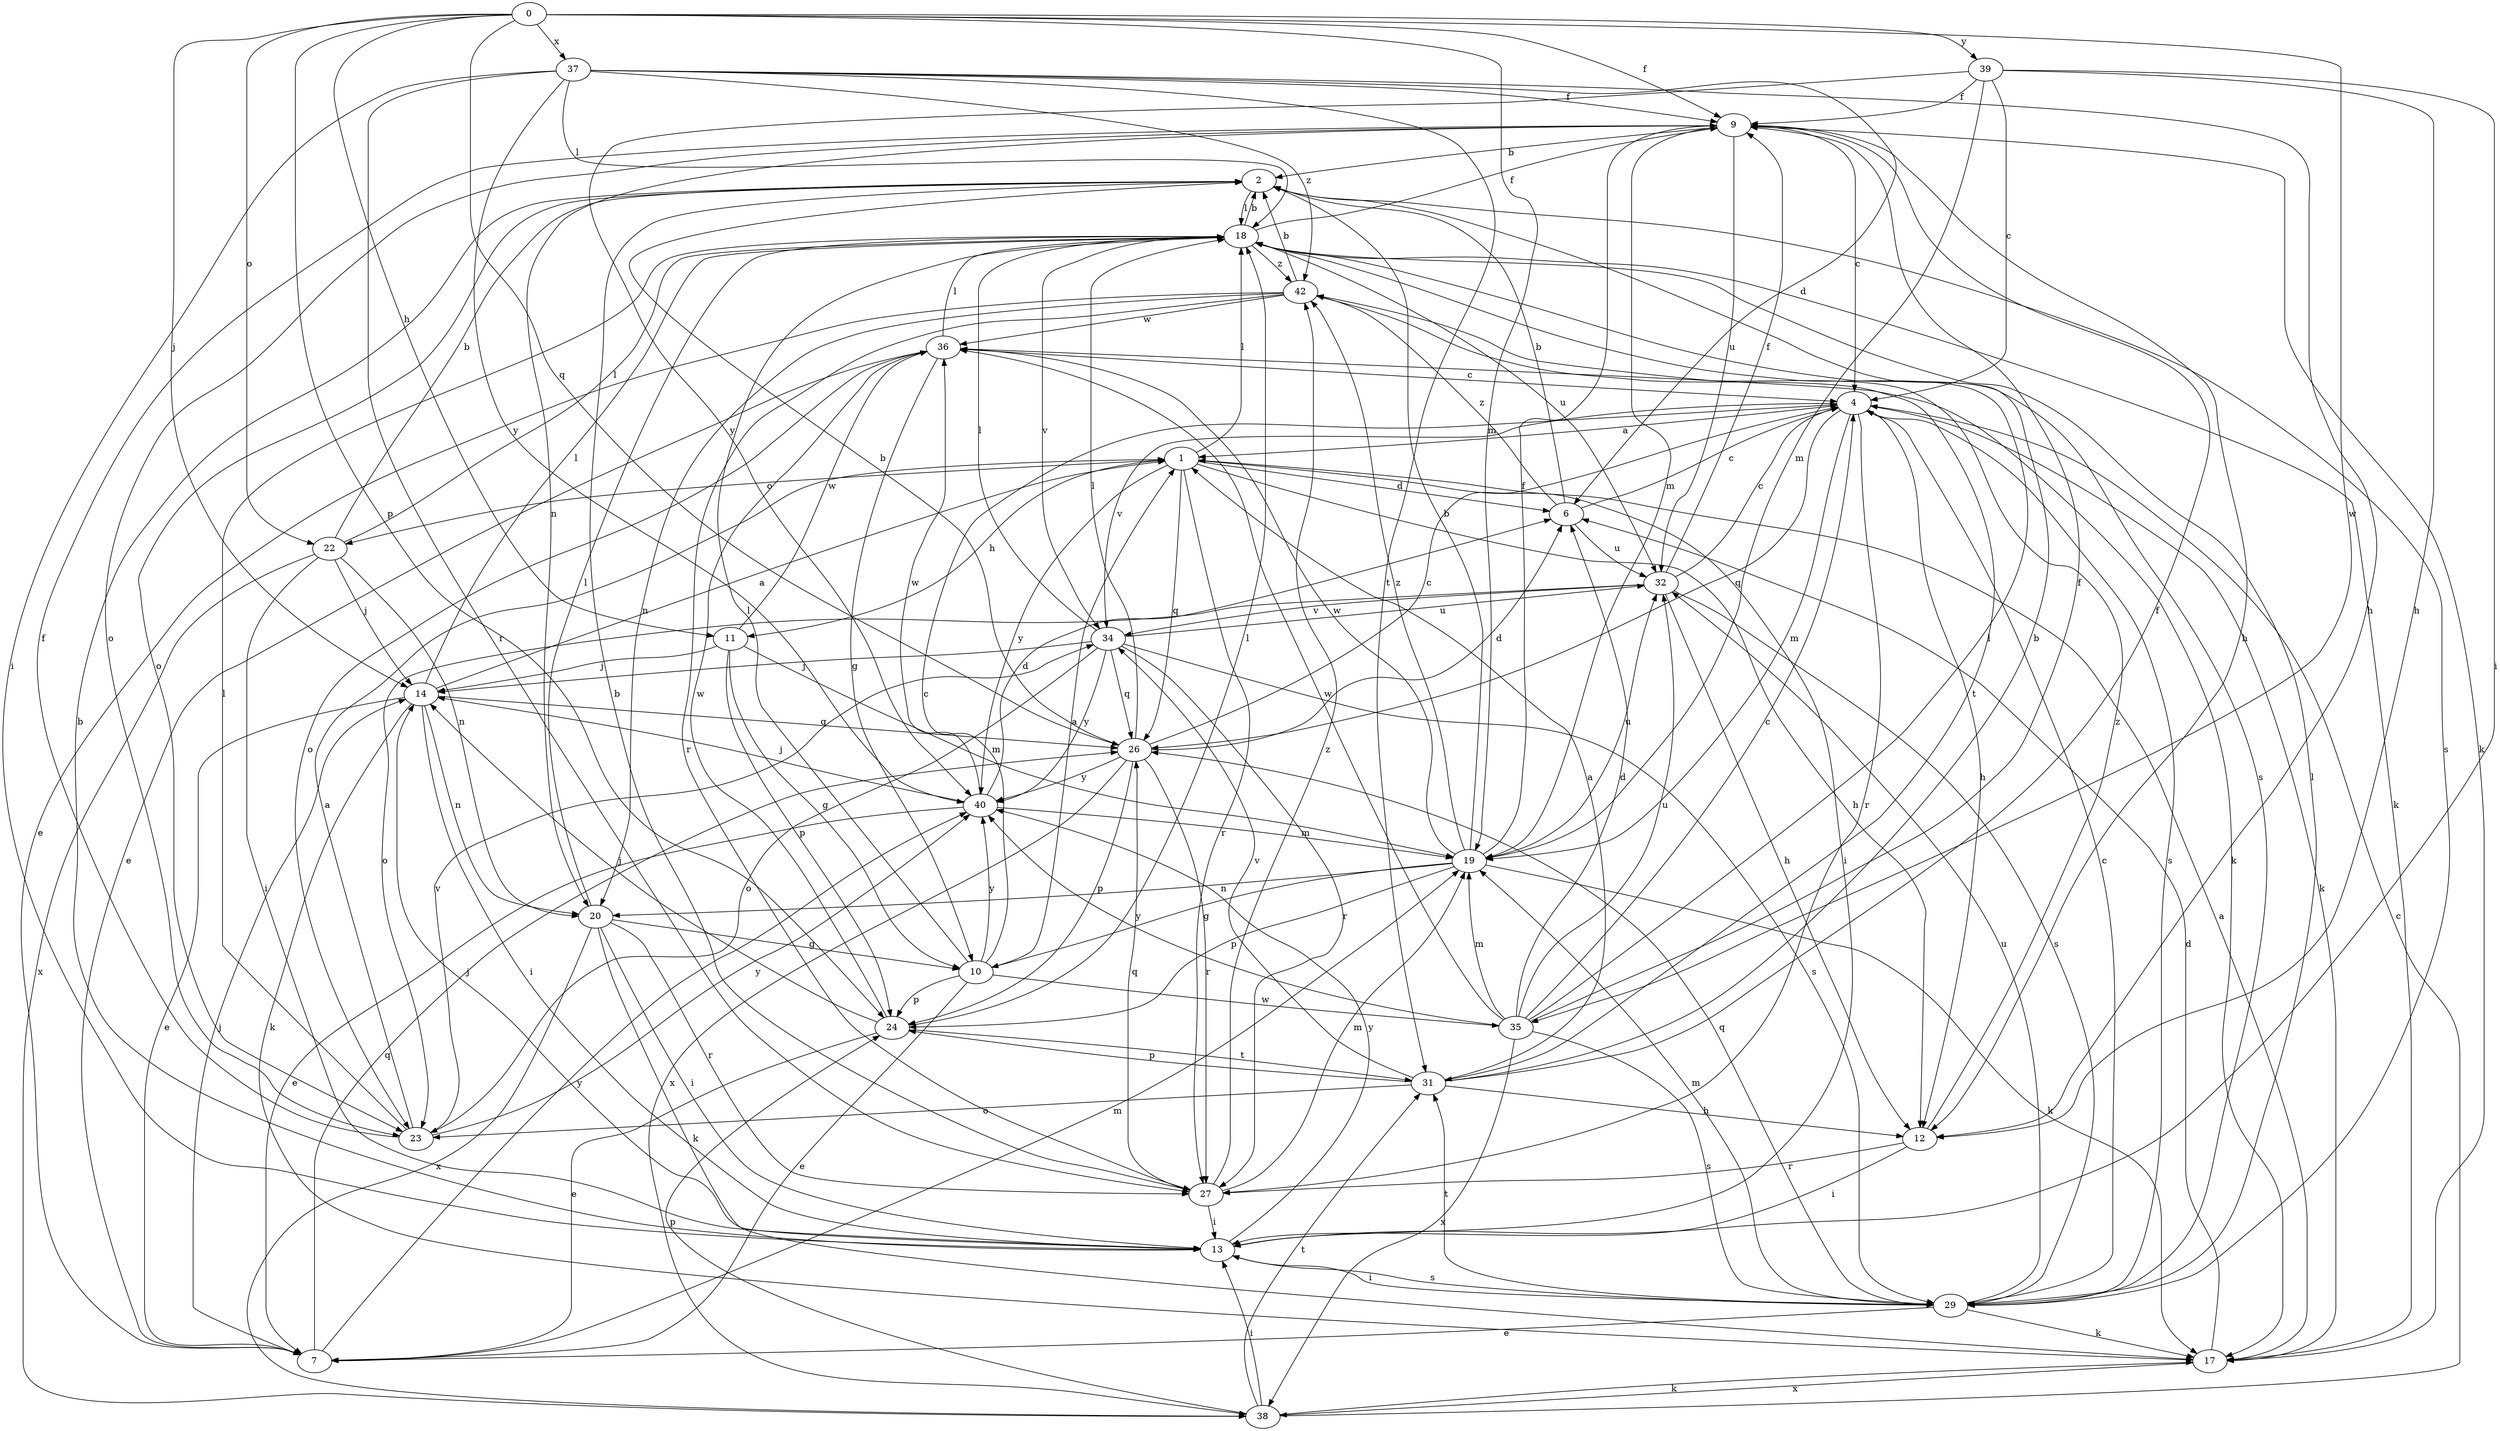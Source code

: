 strict digraph  {
0;
1;
2;
4;
6;
7;
9;
10;
11;
12;
13;
14;
17;
18;
19;
20;
22;
23;
24;
26;
27;
29;
31;
32;
34;
35;
36;
37;
38;
39;
40;
42;
0 -> 9  [label=f];
0 -> 11  [label=h];
0 -> 14  [label=j];
0 -> 19  [label=m];
0 -> 22  [label=o];
0 -> 24  [label=p];
0 -> 26  [label=q];
0 -> 35  [label=w];
0 -> 37  [label=x];
0 -> 39  [label=y];
1 -> 6  [label=d];
1 -> 11  [label=h];
1 -> 12  [label=h];
1 -> 13  [label=i];
1 -> 18  [label=l];
1 -> 22  [label=o];
1 -> 26  [label=q];
1 -> 27  [label=r];
1 -> 40  [label=y];
2 -> 18  [label=l];
2 -> 23  [label=o];
2 -> 29  [label=s];
4 -> 1  [label=a];
4 -> 12  [label=h];
4 -> 17  [label=k];
4 -> 19  [label=m];
4 -> 26  [label=q];
4 -> 27  [label=r];
4 -> 29  [label=s];
4 -> 34  [label=v];
6 -> 2  [label=b];
6 -> 4  [label=c];
6 -> 32  [label=u];
6 -> 42  [label=z];
7 -> 14  [label=j];
7 -> 19  [label=m];
7 -> 26  [label=q];
7 -> 40  [label=y];
9 -> 2  [label=b];
9 -> 4  [label=c];
9 -> 12  [label=h];
9 -> 17  [label=k];
9 -> 19  [label=m];
9 -> 20  [label=n];
9 -> 23  [label=o];
9 -> 32  [label=u];
10 -> 1  [label=a];
10 -> 4  [label=c];
10 -> 7  [label=e];
10 -> 18  [label=l];
10 -> 24  [label=p];
10 -> 35  [label=w];
10 -> 40  [label=y];
11 -> 10  [label=g];
11 -> 14  [label=j];
11 -> 19  [label=m];
11 -> 24  [label=p];
11 -> 36  [label=w];
12 -> 13  [label=i];
12 -> 27  [label=r];
12 -> 42  [label=z];
13 -> 2  [label=b];
13 -> 14  [label=j];
13 -> 29  [label=s];
13 -> 40  [label=y];
14 -> 1  [label=a];
14 -> 7  [label=e];
14 -> 13  [label=i];
14 -> 17  [label=k];
14 -> 18  [label=l];
14 -> 20  [label=n];
14 -> 26  [label=q];
17 -> 1  [label=a];
17 -> 6  [label=d];
17 -> 38  [label=x];
18 -> 2  [label=b];
18 -> 9  [label=f];
18 -> 17  [label=k];
18 -> 29  [label=s];
18 -> 32  [label=u];
18 -> 34  [label=v];
18 -> 42  [label=z];
19 -> 2  [label=b];
19 -> 9  [label=f];
19 -> 10  [label=g];
19 -> 17  [label=k];
19 -> 20  [label=n];
19 -> 24  [label=p];
19 -> 32  [label=u];
19 -> 36  [label=w];
19 -> 42  [label=z];
20 -> 10  [label=g];
20 -> 13  [label=i];
20 -> 17  [label=k];
20 -> 18  [label=l];
20 -> 27  [label=r];
20 -> 38  [label=x];
22 -> 2  [label=b];
22 -> 13  [label=i];
22 -> 14  [label=j];
22 -> 18  [label=l];
22 -> 20  [label=n];
22 -> 38  [label=x];
23 -> 1  [label=a];
23 -> 9  [label=f];
23 -> 18  [label=l];
23 -> 34  [label=v];
23 -> 40  [label=y];
24 -> 7  [label=e];
24 -> 14  [label=j];
24 -> 18  [label=l];
24 -> 31  [label=t];
24 -> 36  [label=w];
26 -> 2  [label=b];
26 -> 4  [label=c];
26 -> 6  [label=d];
26 -> 18  [label=l];
26 -> 24  [label=p];
26 -> 27  [label=r];
26 -> 38  [label=x];
26 -> 40  [label=y];
27 -> 2  [label=b];
27 -> 13  [label=i];
27 -> 19  [label=m];
27 -> 26  [label=q];
27 -> 42  [label=z];
29 -> 4  [label=c];
29 -> 7  [label=e];
29 -> 13  [label=i];
29 -> 17  [label=k];
29 -> 18  [label=l];
29 -> 19  [label=m];
29 -> 26  [label=q];
29 -> 31  [label=t];
29 -> 32  [label=u];
31 -> 1  [label=a];
31 -> 2  [label=b];
31 -> 9  [label=f];
31 -> 12  [label=h];
31 -> 23  [label=o];
31 -> 24  [label=p];
31 -> 34  [label=v];
32 -> 4  [label=c];
32 -> 9  [label=f];
32 -> 12  [label=h];
32 -> 23  [label=o];
32 -> 29  [label=s];
32 -> 34  [label=v];
34 -> 14  [label=j];
34 -> 18  [label=l];
34 -> 23  [label=o];
34 -> 26  [label=q];
34 -> 27  [label=r];
34 -> 29  [label=s];
34 -> 32  [label=u];
34 -> 40  [label=y];
35 -> 4  [label=c];
35 -> 6  [label=d];
35 -> 9  [label=f];
35 -> 18  [label=l];
35 -> 19  [label=m];
35 -> 29  [label=s];
35 -> 32  [label=u];
35 -> 36  [label=w];
35 -> 38  [label=x];
35 -> 40  [label=y];
36 -> 4  [label=c];
36 -> 7  [label=e];
36 -> 10  [label=g];
36 -> 17  [label=k];
36 -> 18  [label=l];
36 -> 23  [label=o];
37 -> 6  [label=d];
37 -> 9  [label=f];
37 -> 12  [label=h];
37 -> 13  [label=i];
37 -> 18  [label=l];
37 -> 27  [label=r];
37 -> 31  [label=t];
37 -> 40  [label=y];
37 -> 42  [label=z];
38 -> 4  [label=c];
38 -> 13  [label=i];
38 -> 17  [label=k];
38 -> 24  [label=p];
38 -> 31  [label=t];
39 -> 4  [label=c];
39 -> 9  [label=f];
39 -> 12  [label=h];
39 -> 13  [label=i];
39 -> 19  [label=m];
39 -> 40  [label=y];
40 -> 6  [label=d];
40 -> 7  [label=e];
40 -> 14  [label=j];
40 -> 19  [label=m];
40 -> 36  [label=w];
42 -> 2  [label=b];
42 -> 7  [label=e];
42 -> 20  [label=n];
42 -> 27  [label=r];
42 -> 31  [label=t];
42 -> 36  [label=w];
}
